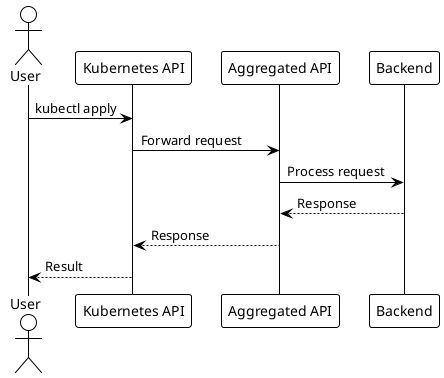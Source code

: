 @startuml
!theme plain
skinparam backgroundColor #FFFFFF

actor User
participant "Kubernetes API" as K8S
participant "Aggregated API" as AGG
participant "Backend" as Backend

User -> K8S: kubectl apply
K8S -> AGG: Forward request
AGG -> Backend: Process request
Backend --> AGG: Response
AGG --> K8S: Response
K8S --> User: Result
@enduml 